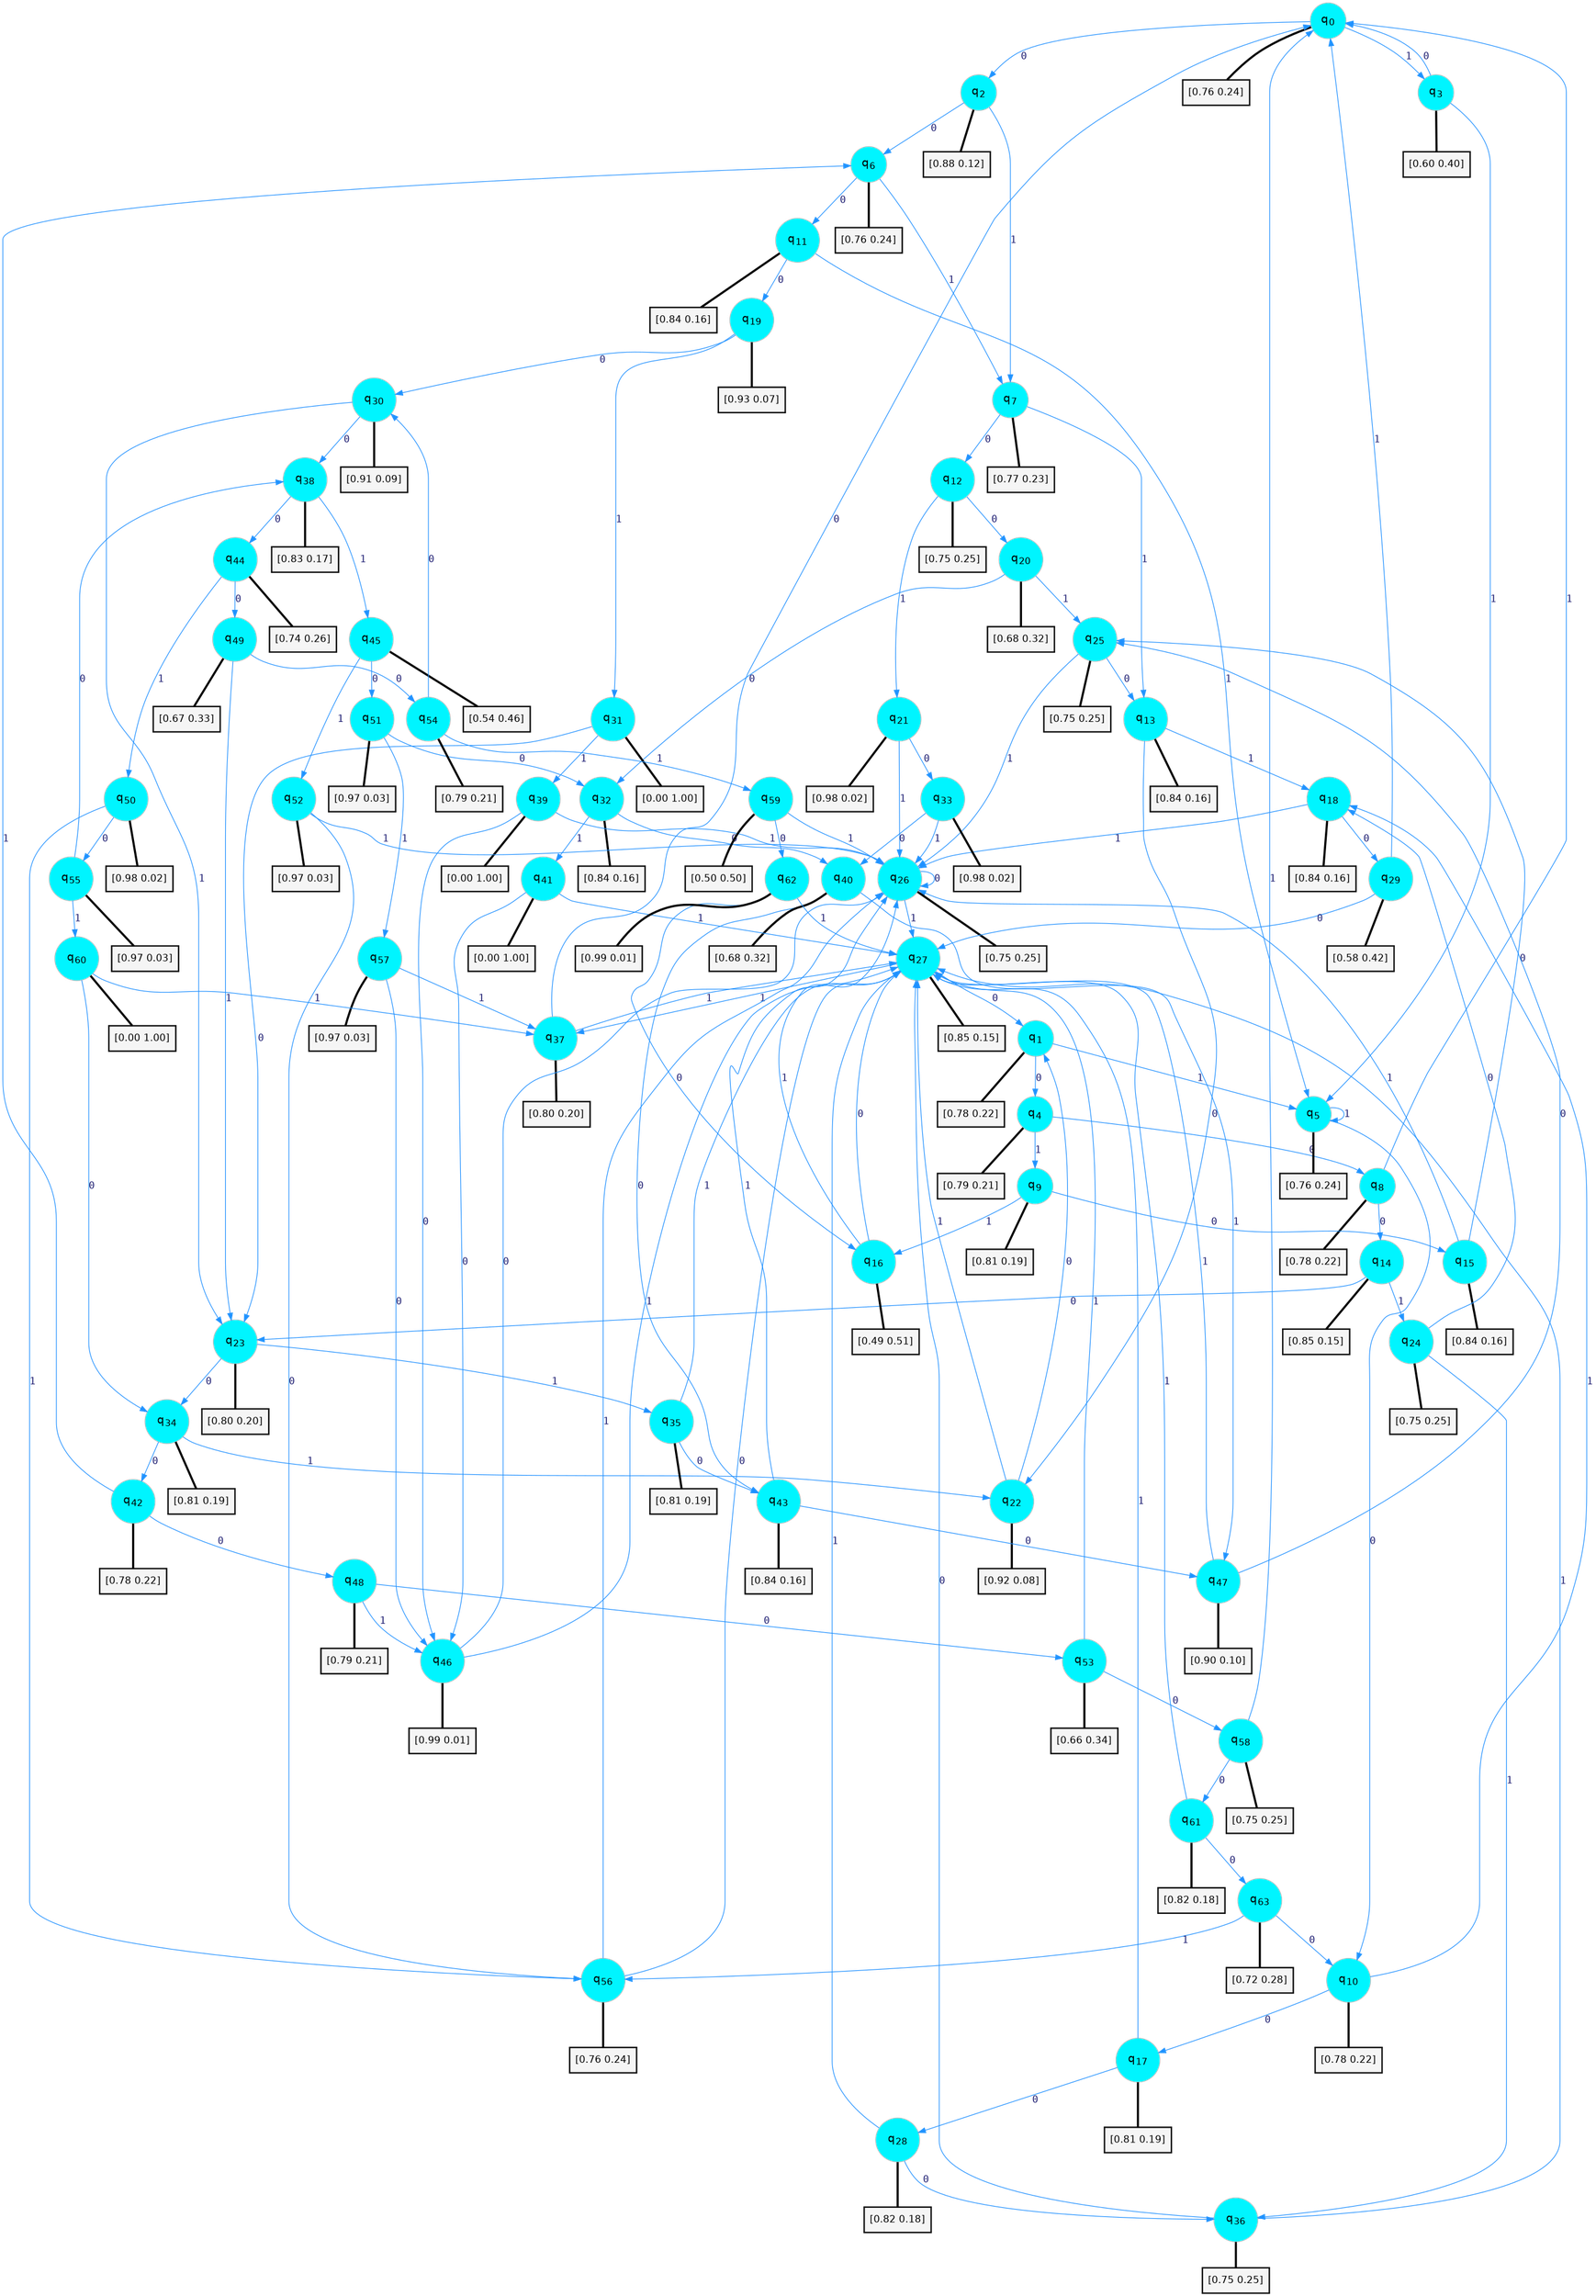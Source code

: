 digraph G {
graph [
bgcolor=transparent, dpi=300, rankdir=TD, size="40,25"];
node [
color=gray, fillcolor=turquoise1, fontcolor=black, fontname=Helvetica, fontsize=16, fontweight=bold, shape=circle, style=filled];
edge [
arrowsize=1, color=dodgerblue1, fontcolor=midnightblue, fontname=courier, fontweight=bold, penwidth=1, style=solid, weight=20];
0[label=<q<SUB>0</SUB>>];
1[label=<q<SUB>1</SUB>>];
2[label=<q<SUB>2</SUB>>];
3[label=<q<SUB>3</SUB>>];
4[label=<q<SUB>4</SUB>>];
5[label=<q<SUB>5</SUB>>];
6[label=<q<SUB>6</SUB>>];
7[label=<q<SUB>7</SUB>>];
8[label=<q<SUB>8</SUB>>];
9[label=<q<SUB>9</SUB>>];
10[label=<q<SUB>10</SUB>>];
11[label=<q<SUB>11</SUB>>];
12[label=<q<SUB>12</SUB>>];
13[label=<q<SUB>13</SUB>>];
14[label=<q<SUB>14</SUB>>];
15[label=<q<SUB>15</SUB>>];
16[label=<q<SUB>16</SUB>>];
17[label=<q<SUB>17</SUB>>];
18[label=<q<SUB>18</SUB>>];
19[label=<q<SUB>19</SUB>>];
20[label=<q<SUB>20</SUB>>];
21[label=<q<SUB>21</SUB>>];
22[label=<q<SUB>22</SUB>>];
23[label=<q<SUB>23</SUB>>];
24[label=<q<SUB>24</SUB>>];
25[label=<q<SUB>25</SUB>>];
26[label=<q<SUB>26</SUB>>];
27[label=<q<SUB>27</SUB>>];
28[label=<q<SUB>28</SUB>>];
29[label=<q<SUB>29</SUB>>];
30[label=<q<SUB>30</SUB>>];
31[label=<q<SUB>31</SUB>>];
32[label=<q<SUB>32</SUB>>];
33[label=<q<SUB>33</SUB>>];
34[label=<q<SUB>34</SUB>>];
35[label=<q<SUB>35</SUB>>];
36[label=<q<SUB>36</SUB>>];
37[label=<q<SUB>37</SUB>>];
38[label=<q<SUB>38</SUB>>];
39[label=<q<SUB>39</SUB>>];
40[label=<q<SUB>40</SUB>>];
41[label=<q<SUB>41</SUB>>];
42[label=<q<SUB>42</SUB>>];
43[label=<q<SUB>43</SUB>>];
44[label=<q<SUB>44</SUB>>];
45[label=<q<SUB>45</SUB>>];
46[label=<q<SUB>46</SUB>>];
47[label=<q<SUB>47</SUB>>];
48[label=<q<SUB>48</SUB>>];
49[label=<q<SUB>49</SUB>>];
50[label=<q<SUB>50</SUB>>];
51[label=<q<SUB>51</SUB>>];
52[label=<q<SUB>52</SUB>>];
53[label=<q<SUB>53</SUB>>];
54[label=<q<SUB>54</SUB>>];
55[label=<q<SUB>55</SUB>>];
56[label=<q<SUB>56</SUB>>];
57[label=<q<SUB>57</SUB>>];
58[label=<q<SUB>58</SUB>>];
59[label=<q<SUB>59</SUB>>];
60[label=<q<SUB>60</SUB>>];
61[label=<q<SUB>61</SUB>>];
62[label=<q<SUB>62</SUB>>];
63[label=<q<SUB>63</SUB>>];
64[label="[0.76 0.24]", shape=box,fontcolor=black, fontname=Helvetica, fontsize=14, penwidth=2, fillcolor=whitesmoke,color=black];
65[label="[0.78 0.22]", shape=box,fontcolor=black, fontname=Helvetica, fontsize=14, penwidth=2, fillcolor=whitesmoke,color=black];
66[label="[0.88 0.12]", shape=box,fontcolor=black, fontname=Helvetica, fontsize=14, penwidth=2, fillcolor=whitesmoke,color=black];
67[label="[0.60 0.40]", shape=box,fontcolor=black, fontname=Helvetica, fontsize=14, penwidth=2, fillcolor=whitesmoke,color=black];
68[label="[0.79 0.21]", shape=box,fontcolor=black, fontname=Helvetica, fontsize=14, penwidth=2, fillcolor=whitesmoke,color=black];
69[label="[0.76 0.24]", shape=box,fontcolor=black, fontname=Helvetica, fontsize=14, penwidth=2, fillcolor=whitesmoke,color=black];
70[label="[0.76 0.24]", shape=box,fontcolor=black, fontname=Helvetica, fontsize=14, penwidth=2, fillcolor=whitesmoke,color=black];
71[label="[0.77 0.23]", shape=box,fontcolor=black, fontname=Helvetica, fontsize=14, penwidth=2, fillcolor=whitesmoke,color=black];
72[label="[0.78 0.22]", shape=box,fontcolor=black, fontname=Helvetica, fontsize=14, penwidth=2, fillcolor=whitesmoke,color=black];
73[label="[0.81 0.19]", shape=box,fontcolor=black, fontname=Helvetica, fontsize=14, penwidth=2, fillcolor=whitesmoke,color=black];
74[label="[0.78 0.22]", shape=box,fontcolor=black, fontname=Helvetica, fontsize=14, penwidth=2, fillcolor=whitesmoke,color=black];
75[label="[0.84 0.16]", shape=box,fontcolor=black, fontname=Helvetica, fontsize=14, penwidth=2, fillcolor=whitesmoke,color=black];
76[label="[0.75 0.25]", shape=box,fontcolor=black, fontname=Helvetica, fontsize=14, penwidth=2, fillcolor=whitesmoke,color=black];
77[label="[0.84 0.16]", shape=box,fontcolor=black, fontname=Helvetica, fontsize=14, penwidth=2, fillcolor=whitesmoke,color=black];
78[label="[0.85 0.15]", shape=box,fontcolor=black, fontname=Helvetica, fontsize=14, penwidth=2, fillcolor=whitesmoke,color=black];
79[label="[0.84 0.16]", shape=box,fontcolor=black, fontname=Helvetica, fontsize=14, penwidth=2, fillcolor=whitesmoke,color=black];
80[label="[0.49 0.51]", shape=box,fontcolor=black, fontname=Helvetica, fontsize=14, penwidth=2, fillcolor=whitesmoke,color=black];
81[label="[0.81 0.19]", shape=box,fontcolor=black, fontname=Helvetica, fontsize=14, penwidth=2, fillcolor=whitesmoke,color=black];
82[label="[0.84 0.16]", shape=box,fontcolor=black, fontname=Helvetica, fontsize=14, penwidth=2, fillcolor=whitesmoke,color=black];
83[label="[0.93 0.07]", shape=box,fontcolor=black, fontname=Helvetica, fontsize=14, penwidth=2, fillcolor=whitesmoke,color=black];
84[label="[0.68 0.32]", shape=box,fontcolor=black, fontname=Helvetica, fontsize=14, penwidth=2, fillcolor=whitesmoke,color=black];
85[label="[0.98 0.02]", shape=box,fontcolor=black, fontname=Helvetica, fontsize=14, penwidth=2, fillcolor=whitesmoke,color=black];
86[label="[0.92 0.08]", shape=box,fontcolor=black, fontname=Helvetica, fontsize=14, penwidth=2, fillcolor=whitesmoke,color=black];
87[label="[0.80 0.20]", shape=box,fontcolor=black, fontname=Helvetica, fontsize=14, penwidth=2, fillcolor=whitesmoke,color=black];
88[label="[0.75 0.25]", shape=box,fontcolor=black, fontname=Helvetica, fontsize=14, penwidth=2, fillcolor=whitesmoke,color=black];
89[label="[0.75 0.25]", shape=box,fontcolor=black, fontname=Helvetica, fontsize=14, penwidth=2, fillcolor=whitesmoke,color=black];
90[label="[0.75 0.25]", shape=box,fontcolor=black, fontname=Helvetica, fontsize=14, penwidth=2, fillcolor=whitesmoke,color=black];
91[label="[0.85 0.15]", shape=box,fontcolor=black, fontname=Helvetica, fontsize=14, penwidth=2, fillcolor=whitesmoke,color=black];
92[label="[0.82 0.18]", shape=box,fontcolor=black, fontname=Helvetica, fontsize=14, penwidth=2, fillcolor=whitesmoke,color=black];
93[label="[0.58 0.42]", shape=box,fontcolor=black, fontname=Helvetica, fontsize=14, penwidth=2, fillcolor=whitesmoke,color=black];
94[label="[0.91 0.09]", shape=box,fontcolor=black, fontname=Helvetica, fontsize=14, penwidth=2, fillcolor=whitesmoke,color=black];
95[label="[0.00 1.00]", shape=box,fontcolor=black, fontname=Helvetica, fontsize=14, penwidth=2, fillcolor=whitesmoke,color=black];
96[label="[0.84 0.16]", shape=box,fontcolor=black, fontname=Helvetica, fontsize=14, penwidth=2, fillcolor=whitesmoke,color=black];
97[label="[0.98 0.02]", shape=box,fontcolor=black, fontname=Helvetica, fontsize=14, penwidth=2, fillcolor=whitesmoke,color=black];
98[label="[0.81 0.19]", shape=box,fontcolor=black, fontname=Helvetica, fontsize=14, penwidth=2, fillcolor=whitesmoke,color=black];
99[label="[0.81 0.19]", shape=box,fontcolor=black, fontname=Helvetica, fontsize=14, penwidth=2, fillcolor=whitesmoke,color=black];
100[label="[0.75 0.25]", shape=box,fontcolor=black, fontname=Helvetica, fontsize=14, penwidth=2, fillcolor=whitesmoke,color=black];
101[label="[0.80 0.20]", shape=box,fontcolor=black, fontname=Helvetica, fontsize=14, penwidth=2, fillcolor=whitesmoke,color=black];
102[label="[0.83 0.17]", shape=box,fontcolor=black, fontname=Helvetica, fontsize=14, penwidth=2, fillcolor=whitesmoke,color=black];
103[label="[0.00 1.00]", shape=box,fontcolor=black, fontname=Helvetica, fontsize=14, penwidth=2, fillcolor=whitesmoke,color=black];
104[label="[0.68 0.32]", shape=box,fontcolor=black, fontname=Helvetica, fontsize=14, penwidth=2, fillcolor=whitesmoke,color=black];
105[label="[0.00 1.00]", shape=box,fontcolor=black, fontname=Helvetica, fontsize=14, penwidth=2, fillcolor=whitesmoke,color=black];
106[label="[0.78 0.22]", shape=box,fontcolor=black, fontname=Helvetica, fontsize=14, penwidth=2, fillcolor=whitesmoke,color=black];
107[label="[0.84 0.16]", shape=box,fontcolor=black, fontname=Helvetica, fontsize=14, penwidth=2, fillcolor=whitesmoke,color=black];
108[label="[0.74 0.26]", shape=box,fontcolor=black, fontname=Helvetica, fontsize=14, penwidth=2, fillcolor=whitesmoke,color=black];
109[label="[0.54 0.46]", shape=box,fontcolor=black, fontname=Helvetica, fontsize=14, penwidth=2, fillcolor=whitesmoke,color=black];
110[label="[0.99 0.01]", shape=box,fontcolor=black, fontname=Helvetica, fontsize=14, penwidth=2, fillcolor=whitesmoke,color=black];
111[label="[0.90 0.10]", shape=box,fontcolor=black, fontname=Helvetica, fontsize=14, penwidth=2, fillcolor=whitesmoke,color=black];
112[label="[0.79 0.21]", shape=box,fontcolor=black, fontname=Helvetica, fontsize=14, penwidth=2, fillcolor=whitesmoke,color=black];
113[label="[0.67 0.33]", shape=box,fontcolor=black, fontname=Helvetica, fontsize=14, penwidth=2, fillcolor=whitesmoke,color=black];
114[label="[0.98 0.02]", shape=box,fontcolor=black, fontname=Helvetica, fontsize=14, penwidth=2, fillcolor=whitesmoke,color=black];
115[label="[0.97 0.03]", shape=box,fontcolor=black, fontname=Helvetica, fontsize=14, penwidth=2, fillcolor=whitesmoke,color=black];
116[label="[0.97 0.03]", shape=box,fontcolor=black, fontname=Helvetica, fontsize=14, penwidth=2, fillcolor=whitesmoke,color=black];
117[label="[0.66 0.34]", shape=box,fontcolor=black, fontname=Helvetica, fontsize=14, penwidth=2, fillcolor=whitesmoke,color=black];
118[label="[0.79 0.21]", shape=box,fontcolor=black, fontname=Helvetica, fontsize=14, penwidth=2, fillcolor=whitesmoke,color=black];
119[label="[0.97 0.03]", shape=box,fontcolor=black, fontname=Helvetica, fontsize=14, penwidth=2, fillcolor=whitesmoke,color=black];
120[label="[0.76 0.24]", shape=box,fontcolor=black, fontname=Helvetica, fontsize=14, penwidth=2, fillcolor=whitesmoke,color=black];
121[label="[0.97 0.03]", shape=box,fontcolor=black, fontname=Helvetica, fontsize=14, penwidth=2, fillcolor=whitesmoke,color=black];
122[label="[0.75 0.25]", shape=box,fontcolor=black, fontname=Helvetica, fontsize=14, penwidth=2, fillcolor=whitesmoke,color=black];
123[label="[0.50 0.50]", shape=box,fontcolor=black, fontname=Helvetica, fontsize=14, penwidth=2, fillcolor=whitesmoke,color=black];
124[label="[0.00 1.00]", shape=box,fontcolor=black, fontname=Helvetica, fontsize=14, penwidth=2, fillcolor=whitesmoke,color=black];
125[label="[0.82 0.18]", shape=box,fontcolor=black, fontname=Helvetica, fontsize=14, penwidth=2, fillcolor=whitesmoke,color=black];
126[label="[0.99 0.01]", shape=box,fontcolor=black, fontname=Helvetica, fontsize=14, penwidth=2, fillcolor=whitesmoke,color=black];
127[label="[0.72 0.28]", shape=box,fontcolor=black, fontname=Helvetica, fontsize=14, penwidth=2, fillcolor=whitesmoke,color=black];
0->2 [label=0];
0->3 [label=1];
0->64 [arrowhead=none, penwidth=3,color=black];
1->4 [label=0];
1->5 [label=1];
1->65 [arrowhead=none, penwidth=3,color=black];
2->6 [label=0];
2->7 [label=1];
2->66 [arrowhead=none, penwidth=3,color=black];
3->0 [label=0];
3->5 [label=1];
3->67 [arrowhead=none, penwidth=3,color=black];
4->8 [label=0];
4->9 [label=1];
4->68 [arrowhead=none, penwidth=3,color=black];
5->10 [label=0];
5->5 [label=1];
5->69 [arrowhead=none, penwidth=3,color=black];
6->11 [label=0];
6->7 [label=1];
6->70 [arrowhead=none, penwidth=3,color=black];
7->12 [label=0];
7->13 [label=1];
7->71 [arrowhead=none, penwidth=3,color=black];
8->14 [label=0];
8->0 [label=1];
8->72 [arrowhead=none, penwidth=3,color=black];
9->15 [label=0];
9->16 [label=1];
9->73 [arrowhead=none, penwidth=3,color=black];
10->17 [label=0];
10->18 [label=1];
10->74 [arrowhead=none, penwidth=3,color=black];
11->19 [label=0];
11->5 [label=1];
11->75 [arrowhead=none, penwidth=3,color=black];
12->20 [label=0];
12->21 [label=1];
12->76 [arrowhead=none, penwidth=3,color=black];
13->22 [label=0];
13->18 [label=1];
13->77 [arrowhead=none, penwidth=3,color=black];
14->23 [label=0];
14->24 [label=1];
14->78 [arrowhead=none, penwidth=3,color=black];
15->25 [label=0];
15->26 [label=1];
15->79 [arrowhead=none, penwidth=3,color=black];
16->27 [label=0];
16->26 [label=1];
16->80 [arrowhead=none, penwidth=3,color=black];
17->28 [label=0];
17->27 [label=1];
17->81 [arrowhead=none, penwidth=3,color=black];
18->29 [label=0];
18->26 [label=1];
18->82 [arrowhead=none, penwidth=3,color=black];
19->30 [label=0];
19->31 [label=1];
19->83 [arrowhead=none, penwidth=3,color=black];
20->32 [label=0];
20->25 [label=1];
20->84 [arrowhead=none, penwidth=3,color=black];
21->33 [label=0];
21->26 [label=1];
21->85 [arrowhead=none, penwidth=3,color=black];
22->1 [label=0];
22->27 [label=1];
22->86 [arrowhead=none, penwidth=3,color=black];
23->34 [label=0];
23->35 [label=1];
23->87 [arrowhead=none, penwidth=3,color=black];
24->18 [label=0];
24->36 [label=1];
24->88 [arrowhead=none, penwidth=3,color=black];
25->13 [label=0];
25->26 [label=1];
25->89 [arrowhead=none, penwidth=3,color=black];
26->26 [label=0];
26->27 [label=1];
26->90 [arrowhead=none, penwidth=3,color=black];
27->1 [label=0];
27->37 [label=1];
27->91 [arrowhead=none, penwidth=3,color=black];
28->36 [label=0];
28->27 [label=1];
28->92 [arrowhead=none, penwidth=3,color=black];
29->27 [label=0];
29->0 [label=1];
29->93 [arrowhead=none, penwidth=3,color=black];
30->38 [label=0];
30->23 [label=1];
30->94 [arrowhead=none, penwidth=3,color=black];
31->23 [label=0];
31->39 [label=1];
31->95 [arrowhead=none, penwidth=3,color=black];
32->40 [label=0];
32->41 [label=1];
32->96 [arrowhead=none, penwidth=3,color=black];
33->40 [label=0];
33->26 [label=1];
33->97 [arrowhead=none, penwidth=3,color=black];
34->42 [label=0];
34->22 [label=1];
34->98 [arrowhead=none, penwidth=3,color=black];
35->43 [label=0];
35->27 [label=1];
35->99 [arrowhead=none, penwidth=3,color=black];
36->27 [label=0];
36->27 [label=1];
36->100 [arrowhead=none, penwidth=3,color=black];
37->0 [label=0];
37->27 [label=1];
37->101 [arrowhead=none, penwidth=3,color=black];
38->44 [label=0];
38->45 [label=1];
38->102 [arrowhead=none, penwidth=3,color=black];
39->46 [label=0];
39->26 [label=1];
39->103 [arrowhead=none, penwidth=3,color=black];
40->43 [label=0];
40->47 [label=1];
40->104 [arrowhead=none, penwidth=3,color=black];
41->46 [label=0];
41->27 [label=1];
41->105 [arrowhead=none, penwidth=3,color=black];
42->48 [label=0];
42->6 [label=1];
42->106 [arrowhead=none, penwidth=3,color=black];
43->47 [label=0];
43->26 [label=1];
43->107 [arrowhead=none, penwidth=3,color=black];
44->49 [label=0];
44->50 [label=1];
44->108 [arrowhead=none, penwidth=3,color=black];
45->51 [label=0];
45->52 [label=1];
45->109 [arrowhead=none, penwidth=3,color=black];
46->26 [label=0];
46->27 [label=1];
46->110 [arrowhead=none, penwidth=3,color=black];
47->25 [label=0];
47->27 [label=1];
47->111 [arrowhead=none, penwidth=3,color=black];
48->53 [label=0];
48->46 [label=1];
48->112 [arrowhead=none, penwidth=3,color=black];
49->54 [label=0];
49->23 [label=1];
49->113 [arrowhead=none, penwidth=3,color=black];
50->55 [label=0];
50->56 [label=1];
50->114 [arrowhead=none, penwidth=3,color=black];
51->32 [label=0];
51->57 [label=1];
51->115 [arrowhead=none, penwidth=3,color=black];
52->56 [label=0];
52->26 [label=1];
52->116 [arrowhead=none, penwidth=3,color=black];
53->58 [label=0];
53->27 [label=1];
53->117 [arrowhead=none, penwidth=3,color=black];
54->30 [label=0];
54->59 [label=1];
54->118 [arrowhead=none, penwidth=3,color=black];
55->38 [label=0];
55->60 [label=1];
55->119 [arrowhead=none, penwidth=3,color=black];
56->27 [label=0];
56->26 [label=1];
56->120 [arrowhead=none, penwidth=3,color=black];
57->46 [label=0];
57->37 [label=1];
57->121 [arrowhead=none, penwidth=3,color=black];
58->61 [label=0];
58->0 [label=1];
58->122 [arrowhead=none, penwidth=3,color=black];
59->62 [label=0];
59->26 [label=1];
59->123 [arrowhead=none, penwidth=3,color=black];
60->34 [label=0];
60->37 [label=1];
60->124 [arrowhead=none, penwidth=3,color=black];
61->63 [label=0];
61->27 [label=1];
61->125 [arrowhead=none, penwidth=3,color=black];
62->16 [label=0];
62->27 [label=1];
62->126 [arrowhead=none, penwidth=3,color=black];
63->10 [label=0];
63->56 [label=1];
63->127 [arrowhead=none, penwidth=3,color=black];
}
